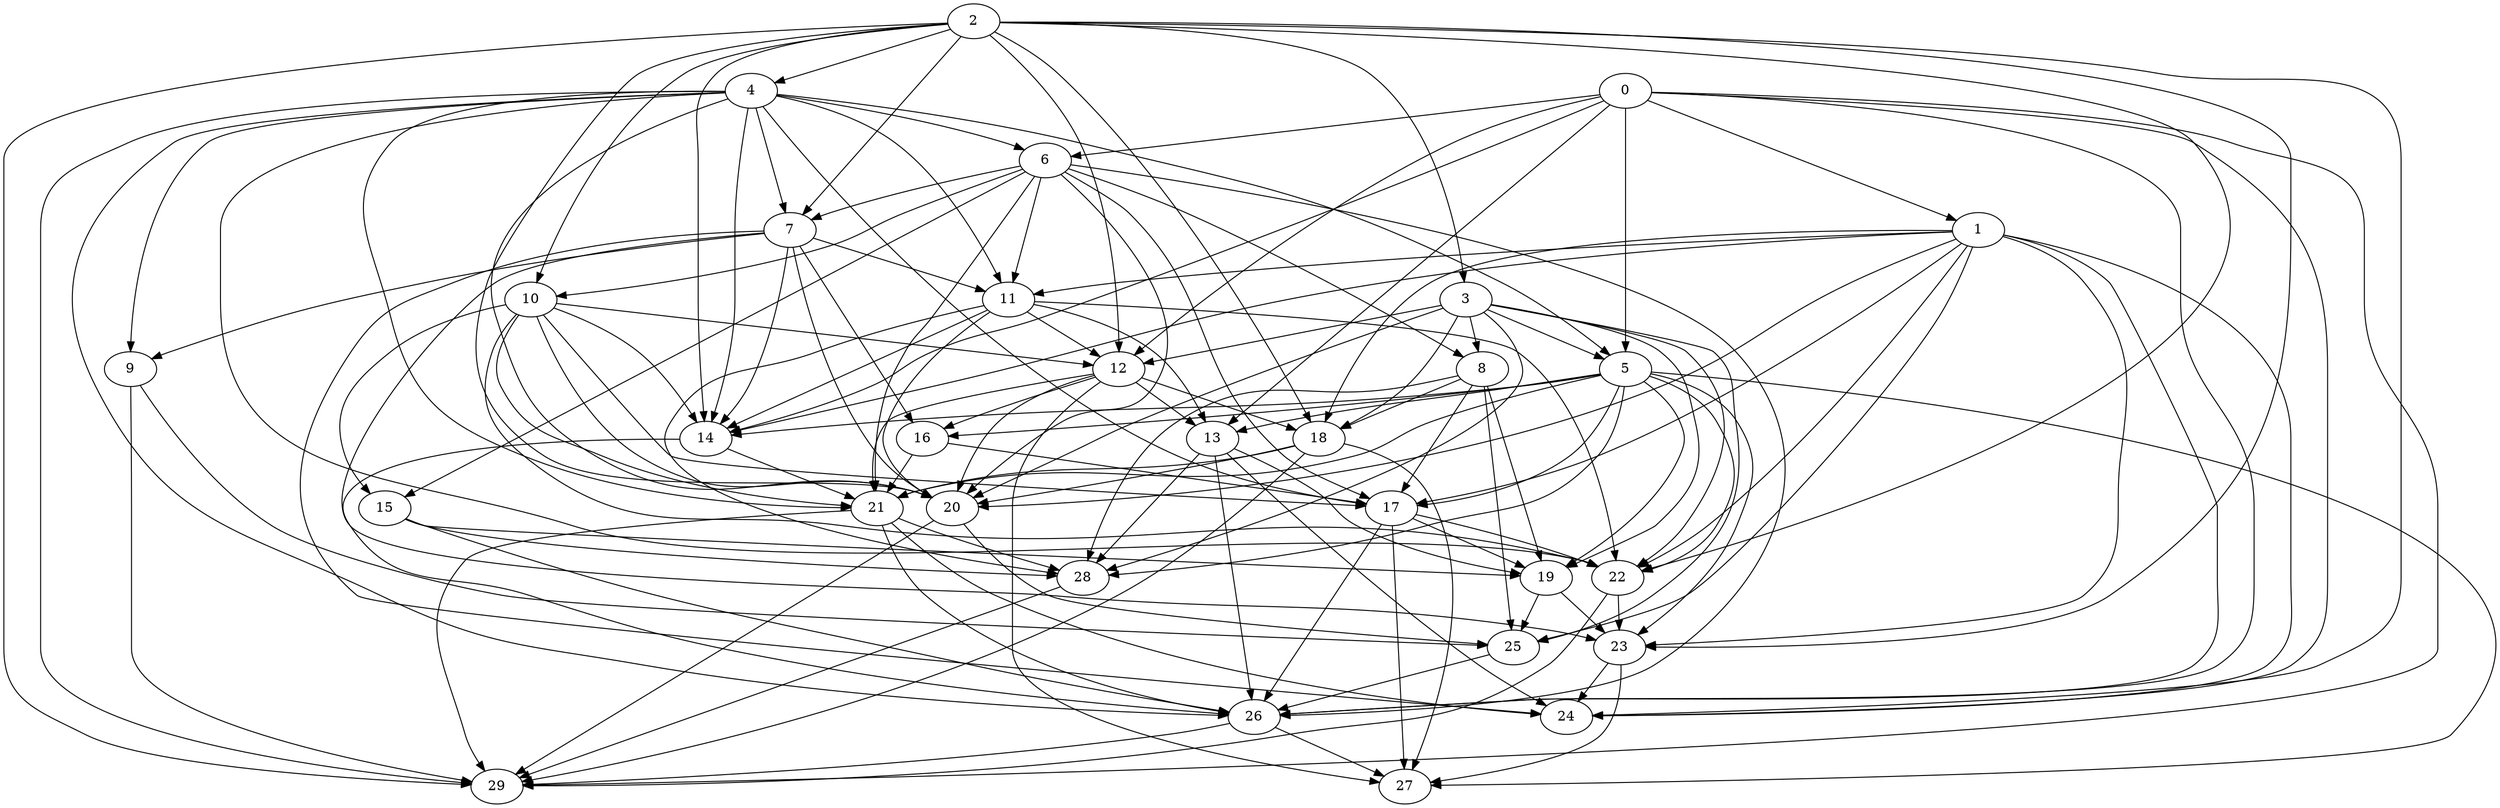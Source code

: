 digraph "Random_Nodes_30_Density_4.63_CCR_0.10_WeightType_Random_Heterogeneous-4-4" {
2 [Weight=435];
4 [Weight=338];
0 [Weight=193];
6 [Weight=241];
1 [Weight=338];
3 [Weight=338];
7 [Weight=97];
11 [Weight=435];
10 [Weight=241];
8 [Weight=386];
5 [Weight=241];
12 [Weight=145];
18 [Weight=338];
15 [Weight=483];
16 [Weight=241];
17 [Weight=193];
20 [Weight=386];
13 [Weight=145];
14 [Weight=386];
9 [Weight=241];
19 [Weight=193];
25 [Weight=386];
21 [Weight=338];
22 [Weight=145];
26 [Weight=241];
23 [Weight=241];
28 [Weight=338];
27 [Weight=241];
24 [Weight=145];
29 [Weight=97];
15 -> 19 [Weight=4];
2 -> 7 [Weight=7];
3 -> 25 [Weight=3];
12 -> 27 [Weight=3];
6 -> 10 [Weight=7];
10 -> 20 [Weight=3];
1 -> 24 [Weight=4];
0 -> 14 [Weight=8];
10 -> 15 [Weight=8];
2 -> 18 [Weight=3];
16 -> 21 [Weight=6];
7 -> 14 [Weight=4];
12 -> 13 [Weight=6];
12 -> 16 [Weight=7];
2 -> 23 [Weight=3];
7 -> 16 [Weight=4];
5 -> 14 [Weight=3];
0 -> 1 [Weight=5];
1 -> 18 [Weight=5];
18 -> 27 [Weight=7];
21 -> 28 [Weight=9];
4 -> 14 [Weight=4];
1 -> 22 [Weight=5];
0 -> 6 [Weight=2];
4 -> 29 [Weight=10];
4 -> 22 [Weight=6];
19 -> 23 [Weight=2];
22 -> 29 [Weight=5];
4 -> 17 [Weight=4];
6 -> 15 [Weight=10];
6 -> 21 [Weight=7];
23 -> 24 [Weight=6];
0 -> 5 [Weight=2];
2 -> 12 [Weight=6];
6 -> 7 [Weight=3];
18 -> 29 [Weight=9];
1 -> 25 [Weight=8];
1 -> 14 [Weight=10];
2 -> 3 [Weight=6];
4 -> 7 [Weight=8];
4 -> 6 [Weight=9];
5 -> 13 [Weight=9];
4 -> 20 [Weight=7];
16 -> 17 [Weight=2];
6 -> 8 [Weight=3];
15 -> 28 [Weight=10];
3 -> 18 [Weight=8];
8 -> 18 [Weight=3];
11 -> 12 [Weight=3];
10 -> 17 [Weight=7];
3 -> 20 [Weight=10];
11 -> 20 [Weight=4];
3 -> 22 [Weight=3];
8 -> 28 [Weight=7];
5 -> 17 [Weight=5];
21 -> 24 [Weight=9];
23 -> 27 [Weight=5];
2 -> 10 [Weight=3];
6 -> 26 [Weight=8];
13 -> 24 [Weight=3];
26 -> 27 [Weight=7];
10 -> 22 [Weight=2];
13 -> 19 [Weight=9];
4 -> 11 [Weight=9];
4 -> 5 [Weight=9];
26 -> 29 [Weight=5];
7 -> 9 [Weight=10];
21 -> 26 [Weight=7];
14 -> 21 [Weight=3];
12 -> 21 [Weight=9];
22 -> 23 [Weight=4];
9 -> 29 [Weight=2];
11 -> 28 [Weight=8];
20 -> 25 [Weight=7];
12 -> 18 [Weight=5];
25 -> 26 [Weight=4];
2 -> 22 [Weight=4];
0 -> 24 [Weight=6];
17 -> 22 [Weight=8];
5 -> 22 [Weight=9];
2 -> 24 [Weight=7];
10 -> 21 [Weight=6];
5 -> 16 [Weight=9];
5 -> 28 [Weight=8];
2 -> 4 [Weight=8];
8 -> 19 [Weight=6];
7 -> 23 [Weight=10];
3 -> 8 [Weight=8];
1 -> 11 [Weight=4];
15 -> 26 [Weight=6];
12 -> 20 [Weight=7];
7 -> 20 [Weight=10];
5 -> 23 [Weight=2];
1 -> 20 [Weight=5];
19 -> 25 [Weight=5];
5 -> 19 [Weight=7];
21 -> 29 [Weight=2];
17 -> 19 [Weight=7];
13 -> 28 [Weight=8];
3 -> 19 [Weight=6];
4 -> 26 [Weight=5];
0 -> 26 [Weight=8];
17 -> 27 [Weight=2];
9 -> 25 [Weight=10];
8 -> 25 [Weight=6];
20 -> 29 [Weight=6];
10 -> 12 [Weight=7];
1 -> 26 [Weight=6];
28 -> 29 [Weight=2];
10 -> 14 [Weight=2];
0 -> 13 [Weight=6];
18 -> 21 [Weight=2];
3 -> 5 [Weight=3];
4 -> 21 [Weight=5];
11 -> 13 [Weight=2];
7 -> 24 [Weight=9];
8 -> 17 [Weight=7];
18 -> 20 [Weight=7];
6 -> 17 [Weight=6];
1 -> 23 [Weight=10];
14 -> 26 [Weight=5];
2 -> 14 [Weight=4];
2 -> 29 [Weight=4];
1 -> 17 [Weight=6];
11 -> 14 [Weight=2];
6 -> 11 [Weight=8];
11 -> 22 [Weight=7];
0 -> 29 [Weight=10];
0 -> 12 [Weight=5];
3 -> 28 [Weight=9];
7 -> 11 [Weight=2];
6 -> 20 [Weight=3];
5 -> 27 [Weight=7];
2 -> 20 [Weight=3];
17 -> 26 [Weight=8];
13 -> 26 [Weight=9];
4 -> 9 [Weight=9];
3 -> 12 [Weight=7];
5 -> 21 [Weight=4];
}

